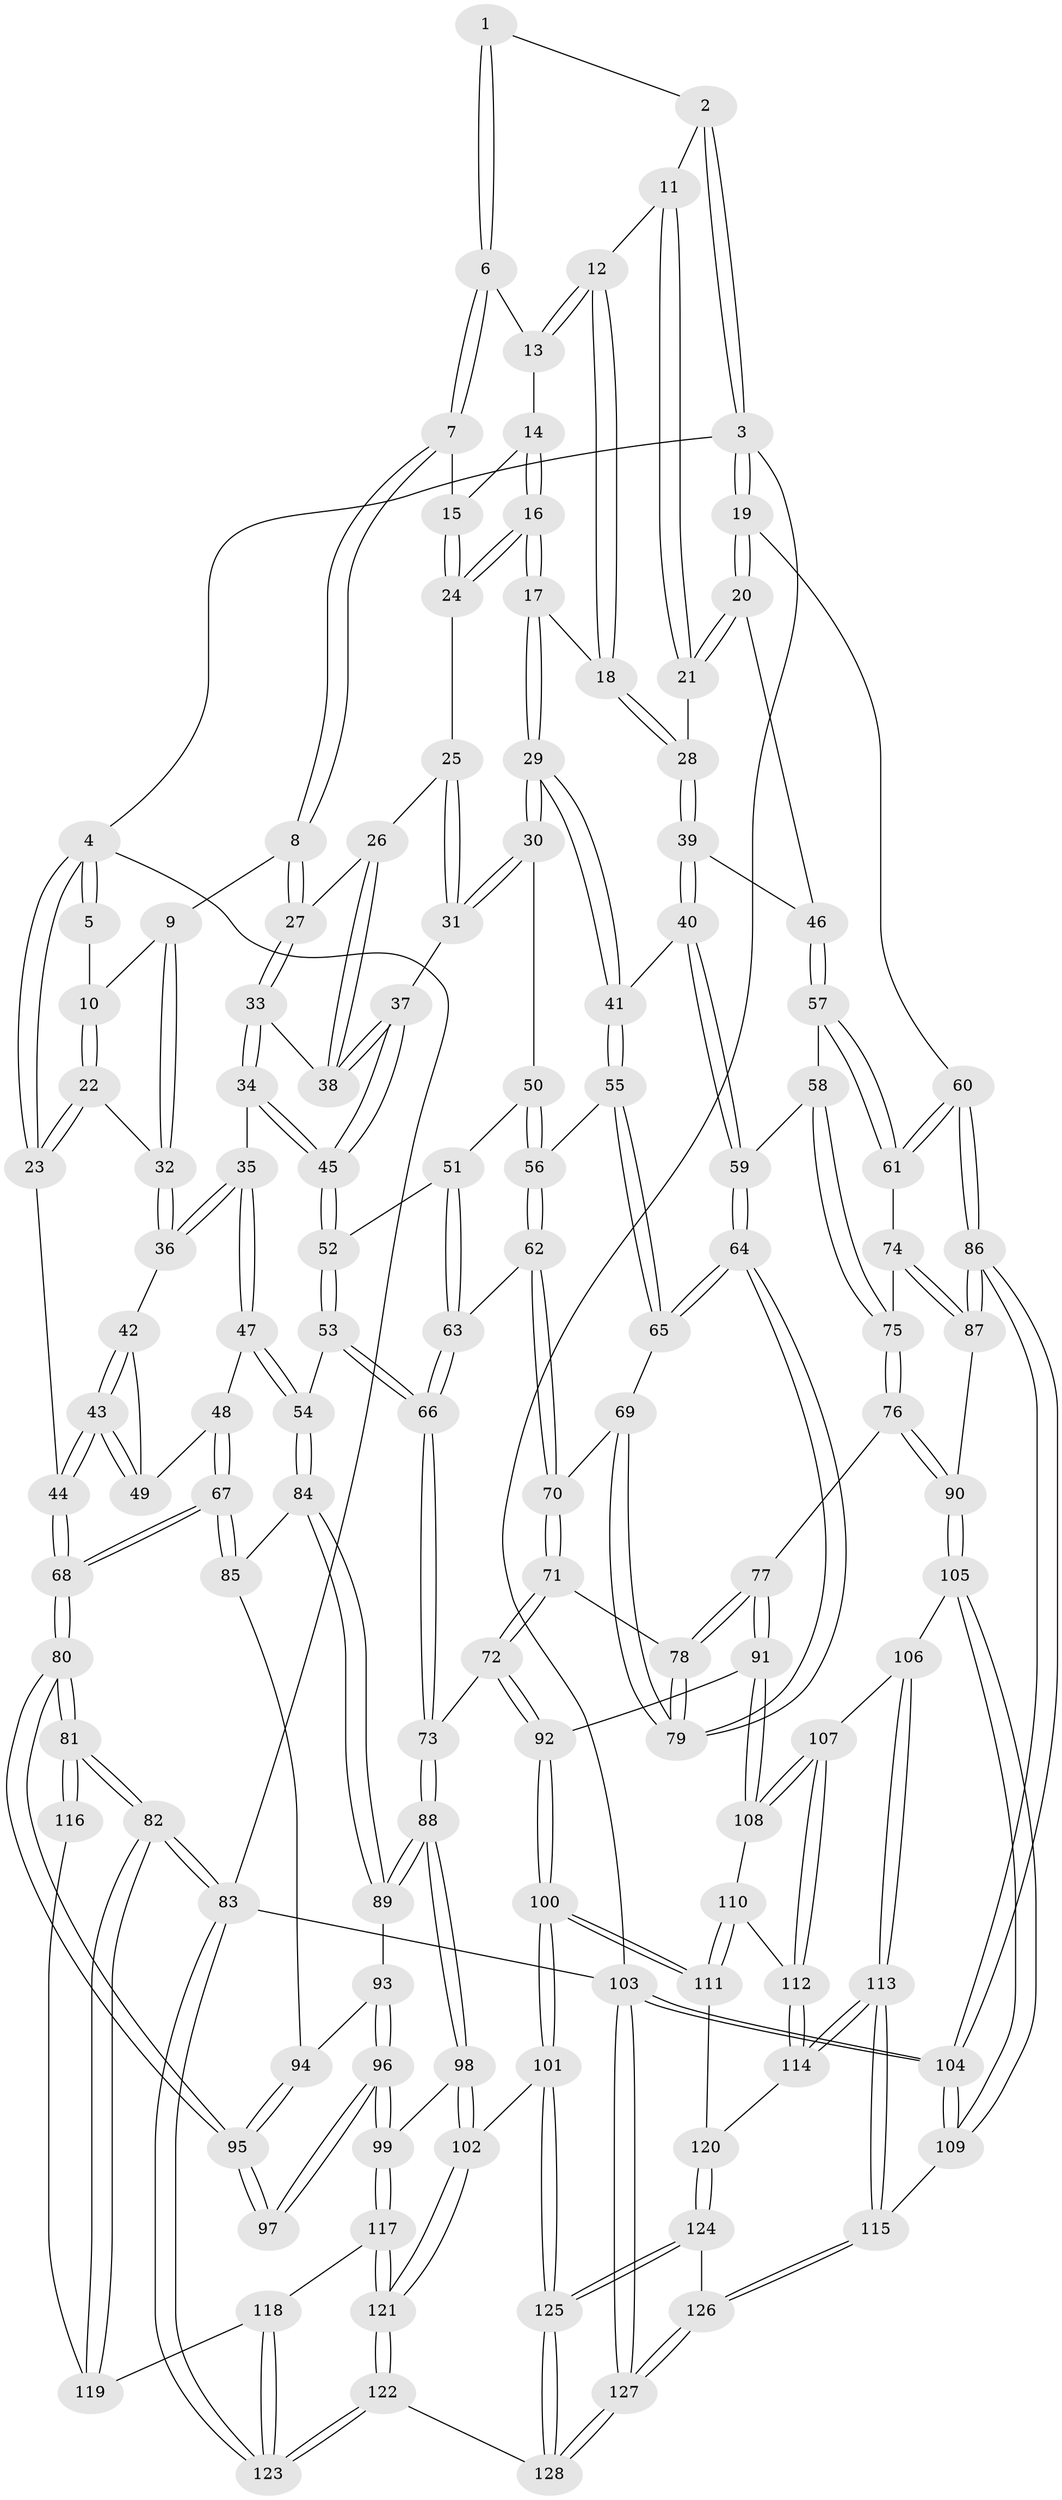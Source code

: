 // Generated by graph-tools (version 1.1) at 2025/27/03/15/25 16:27:57]
// undirected, 128 vertices, 317 edges
graph export_dot {
graph [start="1"]
  node [color=gray90,style=filled];
  1 [pos="+0.4454127054118592+0"];
  2 [pos="+0.8152214045635476+0"];
  3 [pos="+1+0"];
  4 [pos="+0+0"];
  5 [pos="+0.21720227926512625+0"];
  6 [pos="+0.45932868280579153+0"];
  7 [pos="+0.41025188126990825+0.08605852035732955"];
  8 [pos="+0.30133030629332175+0.12398605708167332"];
  9 [pos="+0.2633590861894121+0.1075888279797661"];
  10 [pos="+0.24374212478664084+0.06768045126699392"];
  11 [pos="+0.7945519467475985+0"];
  12 [pos="+0.7551225542513987+0.0217654681540679"];
  13 [pos="+0.5406490889901852+0.03988514028799882"];
  14 [pos="+0.5468336045402136+0.08648688946730099"];
  15 [pos="+0.4360478213747513+0.11400815792433924"];
  16 [pos="+0.5878387285144571+0.1554650439450114"];
  17 [pos="+0.6492612559022659+0.20655984270511907"];
  18 [pos="+0.6955760006812386+0.18000378699863986"];
  19 [pos="+1+0.1863721802792048"];
  20 [pos="+1+0.19121091180707844"];
  21 [pos="+0.9328137064812521+0.11589560285452925"];
  22 [pos="+0+0.1203003661762588"];
  23 [pos="+0+0.08449086634602092"];
  24 [pos="+0.4493781307891313+0.1406077137032995"];
  25 [pos="+0.4485765401212576+0.1625940427360011"];
  26 [pos="+0.39480770018032363+0.2035375349087314"];
  27 [pos="+0.3196858193916639+0.1736503702981031"];
  28 [pos="+0.8292863571585599+0.2665574284107243"];
  29 [pos="+0.6045165163043487+0.27832542580997627"];
  30 [pos="+0.5191798861993538+0.2934793896440046"];
  31 [pos="+0.5066594577962833+0.28900294338199006"];
  32 [pos="+0.17281599553334892+0.2096277576737165"];
  33 [pos="+0.31872438847584256+0.1971386515361798"];
  34 [pos="+0.28689168835513285+0.30537305342833587"];
  35 [pos="+0.23096093663013992+0.31465888407759235"];
  36 [pos="+0.19461755595825284+0.29187229292037914"];
  37 [pos="+0.4224924723830473+0.2918242839742552"];
  38 [pos="+0.42190298966850603+0.2907279356206911"];
  39 [pos="+0.8409269995662475+0.2845001564891109"];
  40 [pos="+0.7017604702877585+0.40323288591919015"];
  41 [pos="+0.6249057035232617+0.3272742416153059"];
  42 [pos="+0.13693511164734562+0.3205194091792122"];
  43 [pos="+0+0.2608434410867038"];
  44 [pos="+0+0.23504532402467979"];
  45 [pos="+0.3531958854881242+0.3351241032574943"];
  46 [pos="+0.8860697587454913+0.3219125817323623"];
  47 [pos="+0.21725762012190997+0.4849978410802325"];
  48 [pos="+0.11599022773993171+0.43655868919918533"];
  49 [pos="+0.10886424851626823+0.41995897231310686"];
  50 [pos="+0.5103497294140896+0.3196915706908054"];
  51 [pos="+0.4517052908984637+0.41476020604413966"];
  52 [pos="+0.36528216998030266+0.4199602842838518"];
  53 [pos="+0.3551694974275765+0.4420575160847626"];
  54 [pos="+0.22278152595566525+0.4941552966227934"];
  55 [pos="+0.5711170876994311+0.4582634793604949"];
  56 [pos="+0.5253829113352467+0.4554349369867467"];
  57 [pos="+0.8963270785036882+0.4056258767510297"];
  58 [pos="+0.795602258200977+0.4715740550348924"];
  59 [pos="+0.7281971541454141+0.46401895244323027"];
  60 [pos="+1+0.4838548305488191"];
  61 [pos="+0.9992146549552723+0.47735995242646356"];
  62 [pos="+0.4936105830134961+0.4688879048444413"];
  63 [pos="+0.4898305819504306+0.4688716974947107"];
  64 [pos="+0.6953074741635661+0.502132561077568"];
  65 [pos="+0.5825276577227168+0.47574625075280125"];
  66 [pos="+0.41976376186019665+0.5381316673517909"];
  67 [pos="+0+0.5607360246047365"];
  68 [pos="+0+0.5847850582700083"];
  69 [pos="+0.5664545536631145+0.5314500915863459"];
  70 [pos="+0.5429939871389752+0.5597511710290424"];
  71 [pos="+0.5362950004123549+0.5806634592720016"];
  72 [pos="+0.5122776927239338+0.6216660465812103"];
  73 [pos="+0.4197919166220444+0.5968031426781343"];
  74 [pos="+0.9900367310834238+0.4895705433646656"];
  75 [pos="+0.8264876066627589+0.5577399428437624"];
  76 [pos="+0.8325244826310226+0.6056402984961899"];
  77 [pos="+0.6937892710699936+0.6429745020123191"];
  78 [pos="+0.6815603663133184+0.5584236440962297"];
  79 [pos="+0.6816656983176922+0.5559186412609464"];
  80 [pos="+0+0.5944413915389215"];
  81 [pos="+0+0.7447603564429166"];
  82 [pos="+0+1"];
  83 [pos="+0+1"];
  84 [pos="+0.2191179285468192+0.544108632620537"];
  85 [pos="+0+0.5667372677917115"];
  86 [pos="+1+0.699012339732862"];
  87 [pos="+0.9337109877320897+0.5870081257820476"];
  88 [pos="+0.34236623955789375+0.6450430382740218"];
  89 [pos="+0.22882048552565815+0.5713361559975887"];
  90 [pos="+0.8950536017506237+0.651153960699126"];
  91 [pos="+0.6834924312778067+0.6639645655311797"];
  92 [pos="+0.5370217442385785+0.6548247630868588"];
  93 [pos="+0.17743344348474166+0.6404378463048965"];
  94 [pos="+0.11219304136293261+0.6424307897921346"];
  95 [pos="+0.060777283057119005+0.7274802640976924"];
  96 [pos="+0.16036494681365251+0.7899075182648211"];
  97 [pos="+0.11162120758401774+0.7741094180317422"];
  98 [pos="+0.3378256396868105+0.791187613169247"];
  99 [pos="+0.16883288819665052+0.7991124110907057"];
  100 [pos="+0.49565299622258274+0.8412415576335985"];
  101 [pos="+0.45575063706250096+0.8696709430242531"];
  102 [pos="+0.37485996062493226+0.8305319896153124"];
  103 [pos="+1+1"];
  104 [pos="+1+0.8104430809086585"];
  105 [pos="+0.9124675316940564+0.6994834603488159"];
  106 [pos="+0.8290688877626771+0.7412356617488268"];
  107 [pos="+0.738992925034624+0.728358890548548"];
  108 [pos="+0.6844715791704702+0.6675404045603637"];
  109 [pos="+1+0.7641382227295692"];
  110 [pos="+0.6416134601279254+0.7503924102328747"];
  111 [pos="+0.5801101201985991+0.8332137513876083"];
  112 [pos="+0.723879906870255+0.825346936514768"];
  113 [pos="+0.8032469032441589+0.8778728577465412"];
  114 [pos="+0.7233658657755502+0.8433363598381907"];
  115 [pos="+0.831891373832481+0.9129972431851832"];
  116 [pos="+0.04012719778925598+0.8168872460456523"];
  117 [pos="+0.15630361302212947+0.8475497213336999"];
  118 [pos="+0.1036181876693811+0.8838624128465277"];
  119 [pos="+0.014531368400026433+0.9096893985882664"];
  120 [pos="+0.6627606432944866+0.8672350944874492"];
  121 [pos="+0.20900398584115762+1"];
  122 [pos="+0.16113219200733234+1"];
  123 [pos="+0.07055667685450233+1"];
  124 [pos="+0.6689098196236372+0.924891010405008"];
  125 [pos="+0.4913550356866601+1"];
  126 [pos="+0.8406850137302744+1"];
  127 [pos="+0.9165225815595827+1"];
  128 [pos="+0.4896164768007951+1"];
  1 -- 2;
  1 -- 6;
  1 -- 6;
  2 -- 3;
  2 -- 3;
  2 -- 11;
  3 -- 4;
  3 -- 19;
  3 -- 19;
  3 -- 103;
  4 -- 5;
  4 -- 5;
  4 -- 23;
  4 -- 23;
  4 -- 83;
  5 -- 10;
  6 -- 7;
  6 -- 7;
  6 -- 13;
  7 -- 8;
  7 -- 8;
  7 -- 15;
  8 -- 9;
  8 -- 27;
  8 -- 27;
  9 -- 10;
  9 -- 32;
  9 -- 32;
  10 -- 22;
  10 -- 22;
  11 -- 12;
  11 -- 21;
  11 -- 21;
  12 -- 13;
  12 -- 13;
  12 -- 18;
  12 -- 18;
  13 -- 14;
  14 -- 15;
  14 -- 16;
  14 -- 16;
  15 -- 24;
  15 -- 24;
  16 -- 17;
  16 -- 17;
  16 -- 24;
  16 -- 24;
  17 -- 18;
  17 -- 29;
  17 -- 29;
  18 -- 28;
  18 -- 28;
  19 -- 20;
  19 -- 20;
  19 -- 60;
  20 -- 21;
  20 -- 21;
  20 -- 46;
  21 -- 28;
  22 -- 23;
  22 -- 23;
  22 -- 32;
  23 -- 44;
  24 -- 25;
  25 -- 26;
  25 -- 31;
  25 -- 31;
  26 -- 27;
  26 -- 38;
  26 -- 38;
  27 -- 33;
  27 -- 33;
  28 -- 39;
  28 -- 39;
  29 -- 30;
  29 -- 30;
  29 -- 41;
  29 -- 41;
  30 -- 31;
  30 -- 31;
  30 -- 50;
  31 -- 37;
  32 -- 36;
  32 -- 36;
  33 -- 34;
  33 -- 34;
  33 -- 38;
  34 -- 35;
  34 -- 45;
  34 -- 45;
  35 -- 36;
  35 -- 36;
  35 -- 47;
  35 -- 47;
  36 -- 42;
  37 -- 38;
  37 -- 38;
  37 -- 45;
  37 -- 45;
  39 -- 40;
  39 -- 40;
  39 -- 46;
  40 -- 41;
  40 -- 59;
  40 -- 59;
  41 -- 55;
  41 -- 55;
  42 -- 43;
  42 -- 43;
  42 -- 49;
  43 -- 44;
  43 -- 44;
  43 -- 49;
  43 -- 49;
  44 -- 68;
  44 -- 68;
  45 -- 52;
  45 -- 52;
  46 -- 57;
  46 -- 57;
  47 -- 48;
  47 -- 54;
  47 -- 54;
  48 -- 49;
  48 -- 67;
  48 -- 67;
  50 -- 51;
  50 -- 56;
  50 -- 56;
  51 -- 52;
  51 -- 63;
  51 -- 63;
  52 -- 53;
  52 -- 53;
  53 -- 54;
  53 -- 66;
  53 -- 66;
  54 -- 84;
  54 -- 84;
  55 -- 56;
  55 -- 65;
  55 -- 65;
  56 -- 62;
  56 -- 62;
  57 -- 58;
  57 -- 61;
  57 -- 61;
  58 -- 59;
  58 -- 75;
  58 -- 75;
  59 -- 64;
  59 -- 64;
  60 -- 61;
  60 -- 61;
  60 -- 86;
  60 -- 86;
  61 -- 74;
  62 -- 63;
  62 -- 70;
  62 -- 70;
  63 -- 66;
  63 -- 66;
  64 -- 65;
  64 -- 65;
  64 -- 79;
  64 -- 79;
  65 -- 69;
  66 -- 73;
  66 -- 73;
  67 -- 68;
  67 -- 68;
  67 -- 85;
  67 -- 85;
  68 -- 80;
  68 -- 80;
  69 -- 70;
  69 -- 79;
  69 -- 79;
  70 -- 71;
  70 -- 71;
  71 -- 72;
  71 -- 72;
  71 -- 78;
  72 -- 73;
  72 -- 92;
  72 -- 92;
  73 -- 88;
  73 -- 88;
  74 -- 75;
  74 -- 87;
  74 -- 87;
  75 -- 76;
  75 -- 76;
  76 -- 77;
  76 -- 90;
  76 -- 90;
  77 -- 78;
  77 -- 78;
  77 -- 91;
  77 -- 91;
  78 -- 79;
  78 -- 79;
  80 -- 81;
  80 -- 81;
  80 -- 95;
  80 -- 95;
  81 -- 82;
  81 -- 82;
  81 -- 116;
  81 -- 116;
  82 -- 83;
  82 -- 83;
  82 -- 119;
  82 -- 119;
  83 -- 123;
  83 -- 123;
  83 -- 103;
  84 -- 85;
  84 -- 89;
  84 -- 89;
  85 -- 94;
  86 -- 87;
  86 -- 87;
  86 -- 104;
  86 -- 104;
  87 -- 90;
  88 -- 89;
  88 -- 89;
  88 -- 98;
  88 -- 98;
  89 -- 93;
  90 -- 105;
  90 -- 105;
  91 -- 92;
  91 -- 108;
  91 -- 108;
  92 -- 100;
  92 -- 100;
  93 -- 94;
  93 -- 96;
  93 -- 96;
  94 -- 95;
  94 -- 95;
  95 -- 97;
  95 -- 97;
  96 -- 97;
  96 -- 97;
  96 -- 99;
  96 -- 99;
  98 -- 99;
  98 -- 102;
  98 -- 102;
  99 -- 117;
  99 -- 117;
  100 -- 101;
  100 -- 101;
  100 -- 111;
  100 -- 111;
  101 -- 102;
  101 -- 125;
  101 -- 125;
  102 -- 121;
  102 -- 121;
  103 -- 104;
  103 -- 104;
  103 -- 127;
  103 -- 127;
  104 -- 109;
  104 -- 109;
  105 -- 106;
  105 -- 109;
  105 -- 109;
  106 -- 107;
  106 -- 113;
  106 -- 113;
  107 -- 108;
  107 -- 108;
  107 -- 112;
  107 -- 112;
  108 -- 110;
  109 -- 115;
  110 -- 111;
  110 -- 111;
  110 -- 112;
  111 -- 120;
  112 -- 114;
  112 -- 114;
  113 -- 114;
  113 -- 114;
  113 -- 115;
  113 -- 115;
  114 -- 120;
  115 -- 126;
  115 -- 126;
  116 -- 119;
  117 -- 118;
  117 -- 121;
  117 -- 121;
  118 -- 119;
  118 -- 123;
  118 -- 123;
  120 -- 124;
  120 -- 124;
  121 -- 122;
  121 -- 122;
  122 -- 123;
  122 -- 123;
  122 -- 128;
  124 -- 125;
  124 -- 125;
  124 -- 126;
  125 -- 128;
  125 -- 128;
  126 -- 127;
  126 -- 127;
  127 -- 128;
  127 -- 128;
}

